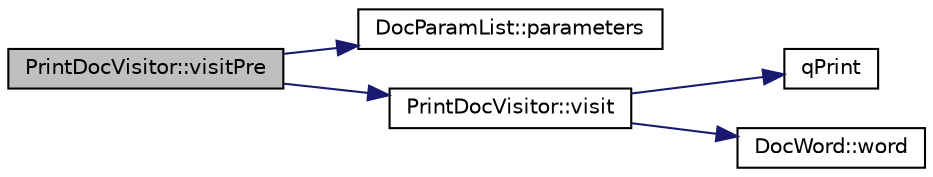 digraph "PrintDocVisitor::visitPre"
{
 // LATEX_PDF_SIZE
  edge [fontname="Helvetica",fontsize="10",labelfontname="Helvetica",labelfontsize="10"];
  node [fontname="Helvetica",fontsize="10",shape=record];
  rankdir="LR";
  Node1 [label="PrintDocVisitor::visitPre",height=0.2,width=0.4,color="black", fillcolor="grey75", style="filled", fontcolor="black",tooltip=" "];
  Node1 -> Node2 [color="midnightblue",fontsize="10",style="solid"];
  Node2 [label="DocParamList::parameters",height=0.2,width=0.4,color="black", fillcolor="white", style="filled",URL="$classDocParamList.html#a3e8089ddf954338684b949aa428aef19",tooltip=" "];
  Node1 -> Node3 [color="midnightblue",fontsize="10",style="solid"];
  Node3 [label="PrintDocVisitor::visit",height=0.2,width=0.4,color="black", fillcolor="white", style="filled",URL="$classPrintDocVisitor.html#a9e08f25ea218e952d9e30df76ed45644",tooltip=" "];
  Node3 -> Node4 [color="midnightblue",fontsize="10",style="solid"];
  Node4 [label="qPrint",height=0.2,width=0.4,color="black", fillcolor="white", style="filled",URL="$qcstring_8h.html#a9851ebb5ae2f65b4d2b1d08421edbfd2",tooltip=" "];
  Node3 -> Node5 [color="midnightblue",fontsize="10",style="solid"];
  Node5 [label="DocWord::word",height=0.2,width=0.4,color="black", fillcolor="white", style="filled",URL="$classDocWord.html#af9ecbc2daa4fb051a07c510ab0a7d461",tooltip=" "];
}
